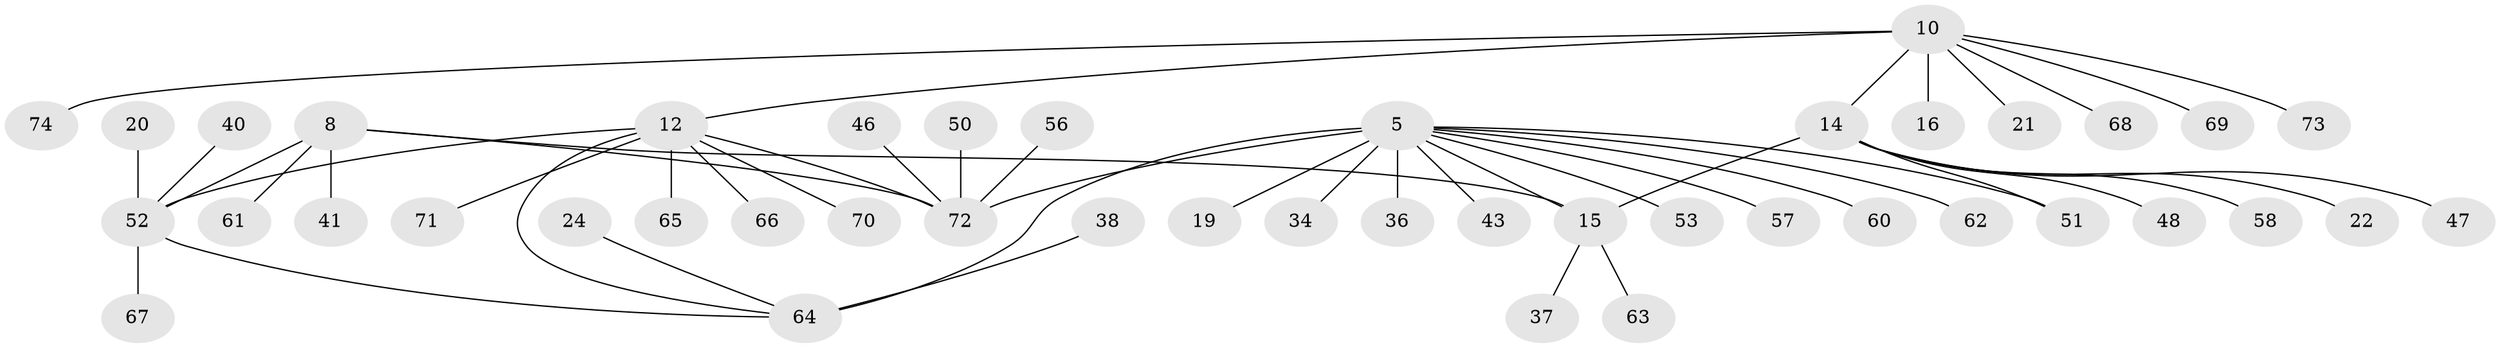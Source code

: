 // original degree distribution, {11: 0.013513513513513514, 6: 0.05405405405405406, 3: 0.08108108108108109, 7: 0.04054054054054054, 8: 0.013513513513513514, 4: 0.05405405405405406, 5: 0.013513513513513514, 9: 0.013513513513513514, 1: 0.5405405405405406, 2: 0.17567567567567569}
// Generated by graph-tools (version 1.1) at 2025/57/03/04/25 21:57:14]
// undirected, 44 vertices, 49 edges
graph export_dot {
graph [start="1"]
  node [color=gray90,style=filled];
  5 [super="+4+1"];
  8;
  10;
  12 [super="+11"];
  14 [super="+13"];
  15;
  16;
  19;
  20;
  21;
  22;
  24;
  34;
  36;
  37;
  38;
  40 [super="+25"];
  41;
  43;
  46;
  47;
  48;
  50;
  51 [super="+49"];
  52 [super="+33+9"];
  53;
  56;
  57;
  58;
  60 [super="+31"];
  61;
  62;
  63 [super="+54"];
  64 [super="+59+44+3"];
  65 [super="+29"];
  66;
  67;
  68;
  69 [super="+18"];
  70 [super="+42"];
  71;
  72 [super="+6"];
  73;
  74 [super="+26"];
  5 -- 15 [weight=2];
  5 -- 53;
  5 -- 62;
  5 -- 64 [weight=3];
  5 -- 34;
  5 -- 36;
  5 -- 72 [weight=3];
  5 -- 43;
  5 -- 19;
  5 -- 57;
  5 -- 60;
  5 -- 51;
  8 -- 15;
  8 -- 41;
  8 -- 61;
  8 -- 52 [weight=2];
  8 -- 72;
  10 -- 12 [weight=2];
  10 -- 16;
  10 -- 21;
  10 -- 68;
  10 -- 73;
  10 -- 14;
  10 -- 69;
  10 -- 74;
  12 -- 66;
  12 -- 52 [weight=2];
  12 -- 71;
  12 -- 64 [weight=2];
  12 -- 72;
  12 -- 65;
  12 -- 70;
  14 -- 15 [weight=2];
  14 -- 22;
  14 -- 48;
  14 -- 58;
  14 -- 47;
  14 -- 51;
  15 -- 37;
  15 -- 63;
  20 -- 52;
  24 -- 64;
  38 -- 64;
  40 -- 52;
  46 -- 72;
  50 -- 72;
  52 -- 67;
  52 -- 64;
  56 -- 72;
}
